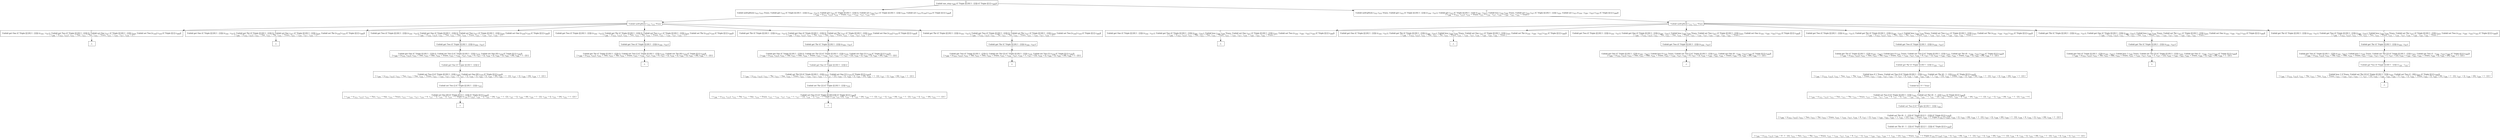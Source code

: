digraph {
    graph [rankdir=TB
          ,bgcolor=transparent];
    node [shape=box
         ,fillcolor=white
         ,style=filled];
    0 [label=<O <BR/> Unfold one_step v<SUB>268</SUB> (C Triple [[] [0] 1 : [2]]) (C Triple [[] [] v<SUB>309</SUB>])>];
    1 [label=<C <BR/> Unfold notEqStick v<SUB>312</SUB> v<SUB>313</SUB> Trueo, Unfold get v<SUB>312</SUB> (C Triple [[] [0] 1 : [2]]) (v<SUB>316</SUB> : v<SUB>317</SUB>), Unfold get v<SUB>313</SUB> (C Triple [[] [0] 1 : [2]]) [], Unfold set v<SUB>312</SUB> v<SUB>317</SUB> (C Triple [[] [0] 1 : [2]]) v<SUB>319</SUB>, Unfold set v<SUB>313</SUB> [v<SUB>316</SUB>] v<SUB>319</SUB> (C Triple [[] [] v<SUB>309</SUB>]) <BR/>  [ v<SUB>268</SUB> &rarr; (v<SUB>312</SUB>, v<SUB>313</SUB>), v<SUB>314</SUB> &rarr; Trueo, v<SUB>315</SUB> &rarr; v<SUB>316</SUB> : v<SUB>317</SUB>, v<SUB>318</SUB> &rarr; [] ] >];
    2 [label=<C <BR/> Unfold notEqStick v<SUB>312</SUB> v<SUB>313</SUB> Trueo, Unfold get v<SUB>312</SUB> (C Triple [[] [0] 1 : [2]]) (v<SUB>316</SUB> : v<SUB>317</SUB>), Unfold get v<SUB>313</SUB> (C Triple [[] [0] 1 : [2]]) (v<SUB>320</SUB> : v<SUB>321</SUB>), Unfold less v<SUB>316</SUB> v<SUB>320</SUB> Trueo, Unfold set v<SUB>312</SUB> v<SUB>317</SUB> (C Triple [[] [0] 1 : [2]]) v<SUB>323</SUB>, Unfold set v<SUB>313</SUB> (v<SUB>316</SUB> : v<SUB>320</SUB> : v<SUB>321</SUB>) v<SUB>323</SUB> (C Triple [[] [] v<SUB>309</SUB>]) <BR/>  [ v<SUB>268</SUB> &rarr; (v<SUB>312</SUB>, v<SUB>313</SUB>), v<SUB>314</SUB> &rarr; Trueo, v<SUB>315</SUB> &rarr; v<SUB>316</SUB> : v<SUB>317</SUB>, v<SUB>318</SUB> &rarr; v<SUB>320</SUB> : v<SUB>321</SUB>, v<SUB>322</SUB> &rarr; Trueo ] >];
    3 [label=<O <BR/> Unfold notEqStick v<SUB>312</SUB> v<SUB>313</SUB> Trueo>];
    4 [label=<C <BR/> Unfold get One (C Triple [[] [0] 1 : [2]]) (v<SUB>316</SUB> : v<SUB>317</SUB>), Unfold get Two (C Triple [[] [0] 1 : [2]]) [], Unfold set One v<SUB>317</SUB> (C Triple [[] [0] 1 : [2]]) v<SUB>319</SUB>, Unfold set Two [v<SUB>316</SUB>] v<SUB>319</SUB> (C Triple [[] [] v<SUB>309</SUB>]) <BR/>  [ v<SUB>268</SUB> &rarr; (v<SUB>312</SUB>, v<SUB>313</SUB>), v<SUB>312</SUB> &rarr; One, v<SUB>313</SUB> &rarr; Two, v<SUB>314</SUB> &rarr; Trueo, v<SUB>315</SUB> &rarr; v<SUB>316</SUB> : v<SUB>317</SUB>, v<SUB>318</SUB> &rarr; [] ] >];
    5 [label=<C <BR/> Unfold get One (C Triple [[] [0] 1 : [2]]) (v<SUB>316</SUB> : v<SUB>317</SUB>), Unfold get Thr (C Triple [[] [0] 1 : [2]]) [], Unfold set One v<SUB>317</SUB> (C Triple [[] [0] 1 : [2]]) v<SUB>319</SUB>, Unfold set Thr [v<SUB>316</SUB>] v<SUB>319</SUB> (C Triple [[] [] v<SUB>309</SUB>]) <BR/>  [ v<SUB>268</SUB> &rarr; (v<SUB>312</SUB>, v<SUB>313</SUB>), v<SUB>312</SUB> &rarr; One, v<SUB>313</SUB> &rarr; Thr, v<SUB>314</SUB> &rarr; Trueo, v<SUB>315</SUB> &rarr; v<SUB>316</SUB> : v<SUB>317</SUB>, v<SUB>318</SUB> &rarr; [] ] >];
    6 [label=<C <BR/> Unfold get Two (C Triple [[] [0] 1 : [2]]) (v<SUB>316</SUB> : v<SUB>317</SUB>), Unfold get One (C Triple [[] [0] 1 : [2]]) [], Unfold set Two v<SUB>317</SUB> (C Triple [[] [0] 1 : [2]]) v<SUB>319</SUB>, Unfold set One [v<SUB>316</SUB>] v<SUB>319</SUB> (C Triple [[] [] v<SUB>309</SUB>]) <BR/>  [ v<SUB>268</SUB> &rarr; (v<SUB>312</SUB>, v<SUB>313</SUB>), v<SUB>312</SUB> &rarr; Two, v<SUB>313</SUB> &rarr; One, v<SUB>314</SUB> &rarr; Trueo, v<SUB>315</SUB> &rarr; v<SUB>316</SUB> : v<SUB>317</SUB>, v<SUB>318</SUB> &rarr; [] ] >];
    7 [label=<C <BR/> Unfold get Two (C Triple [[] [0] 1 : [2]]) (v<SUB>316</SUB> : v<SUB>317</SUB>), Unfold get Thr (C Triple [[] [0] 1 : [2]]) [], Unfold set Two v<SUB>317</SUB> (C Triple [[] [0] 1 : [2]]) v<SUB>319</SUB>, Unfold set Thr [v<SUB>316</SUB>] v<SUB>319</SUB> (C Triple [[] [] v<SUB>309</SUB>]) <BR/>  [ v<SUB>268</SUB> &rarr; (v<SUB>312</SUB>, v<SUB>313</SUB>), v<SUB>312</SUB> &rarr; Two, v<SUB>313</SUB> &rarr; Thr, v<SUB>314</SUB> &rarr; Trueo, v<SUB>315</SUB> &rarr; v<SUB>316</SUB> : v<SUB>317</SUB>, v<SUB>318</SUB> &rarr; [] ] >];
    8 [label=<C <BR/> Unfold get Thr (C Triple [[] [0] 1 : [2]]) (v<SUB>316</SUB> : v<SUB>317</SUB>), Unfold get One (C Triple [[] [0] 1 : [2]]) [], Unfold set Thr v<SUB>317</SUB> (C Triple [[] [0] 1 : [2]]) v<SUB>319</SUB>, Unfold set One [v<SUB>316</SUB>] v<SUB>319</SUB> (C Triple [[] [] v<SUB>309</SUB>]) <BR/>  [ v<SUB>268</SUB> &rarr; (v<SUB>312</SUB>, v<SUB>313</SUB>), v<SUB>312</SUB> &rarr; Thr, v<SUB>313</SUB> &rarr; One, v<SUB>314</SUB> &rarr; Trueo, v<SUB>315</SUB> &rarr; v<SUB>316</SUB> : v<SUB>317</SUB>, v<SUB>318</SUB> &rarr; [] ] >];
    9 [label=<C <BR/> Unfold get Thr (C Triple [[] [0] 1 : [2]]) (v<SUB>316</SUB> : v<SUB>317</SUB>), Unfold get Two (C Triple [[] [0] 1 : [2]]) [], Unfold set Thr v<SUB>317</SUB> (C Triple [[] [0] 1 : [2]]) v<SUB>319</SUB>, Unfold set Two [v<SUB>316</SUB>] v<SUB>319</SUB> (C Triple [[] [] v<SUB>309</SUB>]) <BR/>  [ v<SUB>268</SUB> &rarr; (v<SUB>312</SUB>, v<SUB>313</SUB>), v<SUB>312</SUB> &rarr; Thr, v<SUB>313</SUB> &rarr; Two, v<SUB>314</SUB> &rarr; Trueo, v<SUB>315</SUB> &rarr; v<SUB>316</SUB> : v<SUB>317</SUB>, v<SUB>318</SUB> &rarr; [] ] >];
    10 [label=<_|_>];
    11 [label=<_|_>];
    12 [label=<O <BR/> Unfold get Two (C Triple [[] [0] 1 : [2]]) (v<SUB>316</SUB> : v<SUB>317</SUB>)>];
    13 [label=<C <BR/> Unfold get One (C Triple [[] [0] 1 : [2]]) [], Unfold set Two [] (C Triple [[] [0] 1 : [2]]) v<SUB>319</SUB>, Unfold set One [0] v<SUB>319</SUB> (C Triple [[] [] v<SUB>309</SUB>]) <BR/>  [ v<SUB>268</SUB> &rarr; (v<SUB>312</SUB>, v<SUB>313</SUB>), v<SUB>312</SUB> &rarr; Two, v<SUB>313</SUB> &rarr; One, v<SUB>314</SUB> &rarr; Trueo, v<SUB>315</SUB> &rarr; v<SUB>316</SUB> : v<SUB>317</SUB>, v<SUB>316</SUB> &rarr; 0, v<SUB>317</SUB> &rarr; [], v<SUB>318</SUB> &rarr; [], v<SUB>324</SUB> &rarr; [], v<SUB>325</SUB> &rarr; [0], v<SUB>326</SUB> &rarr; 1 : [2] ] >];
    14 [label=<O <BR/> Unfold get One (C Triple [[] [0] 1 : [2]]) []>];
    15 [label=<C <BR/> Unfold set Two [] (C Triple [[] [0] 1 : [2]]) v<SUB>319</SUB>, Unfold set One [0] v<SUB>319</SUB> (C Triple [[] [] v<SUB>309</SUB>]) <BR/>  [ v<SUB>268</SUB> &rarr; (v<SUB>312</SUB>, v<SUB>313</SUB>), v<SUB>312</SUB> &rarr; Two, v<SUB>313</SUB> &rarr; One, v<SUB>314</SUB> &rarr; Trueo, v<SUB>315</SUB> &rarr; v<SUB>316</SUB> : v<SUB>317</SUB>, v<SUB>316</SUB> &rarr; 0, v<SUB>317</SUB> &rarr; [], v<SUB>318</SUB> &rarr; [], v<SUB>324</SUB> &rarr; [], v<SUB>325</SUB> &rarr; [0], v<SUB>326</SUB> &rarr; 1 : [2], v<SUB>327</SUB> &rarr; [], v<SUB>328</SUB> &rarr; [0], v<SUB>329</SUB> &rarr; 1 : [2] ] >];
    16 [label=<O <BR/> Unfold set Two [] (C Triple [[] [0] 1 : [2]]) v<SUB>319</SUB>>];
    17 [label=<C <BR/> Unfold set One [0] (C Triple [[] [] 1 : [2]]) (C Triple [[] [] v<SUB>309</SUB>]) <BR/>  [ v<SUB>268</SUB> &rarr; (v<SUB>312</SUB>, v<SUB>313</SUB>), v<SUB>312</SUB> &rarr; Two, v<SUB>313</SUB> &rarr; One, v<SUB>314</SUB> &rarr; Trueo, v<SUB>315</SUB> &rarr; v<SUB>316</SUB> : v<SUB>317</SUB>, v<SUB>316</SUB> &rarr; 0, v<SUB>317</SUB> &rarr; [], v<SUB>318</SUB> &rarr; [], v<SUB>319</SUB> &rarr; C Triple [v<SUB>330</SUB> [] v<SUB>332</SUB>], v<SUB>324</SUB> &rarr; [], v<SUB>325</SUB> &rarr; [0], v<SUB>326</SUB> &rarr; 1 : [2], v<SUB>327</SUB> &rarr; [], v<SUB>328</SUB> &rarr; [0], v<SUB>329</SUB> &rarr; 1 : [2], v<SUB>330</SUB> &rarr; [], v<SUB>331</SUB> &rarr; [0], v<SUB>332</SUB> &rarr; 1 : [2] ] >];
    18 [label=<_|_>];
    19 [label=<O <BR/> Unfold get Two (C Triple [[] [0] 1 : [2]]) (v<SUB>316</SUB> : v<SUB>317</SUB>)>];
    20 [label=<C <BR/> Unfold get Thr (C Triple [[] [0] 1 : [2]]) [], Unfold set Two [] (C Triple [[] [0] 1 : [2]]) v<SUB>319</SUB>, Unfold set Thr [0] v<SUB>319</SUB> (C Triple [[] [] v<SUB>309</SUB>]) <BR/>  [ v<SUB>268</SUB> &rarr; (v<SUB>312</SUB>, v<SUB>313</SUB>), v<SUB>312</SUB> &rarr; Two, v<SUB>313</SUB> &rarr; Thr, v<SUB>314</SUB> &rarr; Trueo, v<SUB>315</SUB> &rarr; v<SUB>316</SUB> : v<SUB>317</SUB>, v<SUB>316</SUB> &rarr; 0, v<SUB>317</SUB> &rarr; [], v<SUB>318</SUB> &rarr; [], v<SUB>324</SUB> &rarr; [], v<SUB>325</SUB> &rarr; [0], v<SUB>326</SUB> &rarr; 1 : [2] ] >];
    21 [label=<_|_>];
    22 [label=<O <BR/> Unfold get Thr (C Triple [[] [0] 1 : [2]]) (v<SUB>316</SUB> : v<SUB>317</SUB>)>];
    23 [label=<C <BR/> Unfold get One (C Triple [[] [0] 1 : [2]]) [], Unfold set Thr [2] (C Triple [[] [0] 1 : [2]]) v<SUB>319</SUB>, Unfold set One [1] v<SUB>319</SUB> (C Triple [[] [] v<SUB>309</SUB>]) <BR/>  [ v<SUB>268</SUB> &rarr; (v<SUB>312</SUB>, v<SUB>313</SUB>), v<SUB>312</SUB> &rarr; Thr, v<SUB>313</SUB> &rarr; One, v<SUB>314</SUB> &rarr; Trueo, v<SUB>315</SUB> &rarr; v<SUB>316</SUB> : v<SUB>317</SUB>, v<SUB>316</SUB> &rarr; 1, v<SUB>317</SUB> &rarr; [2], v<SUB>318</SUB> &rarr; [], v<SUB>324</SUB> &rarr; [], v<SUB>325</SUB> &rarr; [0], v<SUB>326</SUB> &rarr; 1 : [2] ] >];
    24 [label=<O <BR/> Unfold get One (C Triple [[] [0] 1 : [2]]) []>];
    25 [label=<C <BR/> Unfold set Thr [2] (C Triple [[] [0] 1 : [2]]) v<SUB>319</SUB>, Unfold set One [1] v<SUB>319</SUB> (C Triple [[] [] v<SUB>309</SUB>]) <BR/>  [ v<SUB>268</SUB> &rarr; (v<SUB>312</SUB>, v<SUB>313</SUB>), v<SUB>312</SUB> &rarr; Thr, v<SUB>313</SUB> &rarr; One, v<SUB>314</SUB> &rarr; Trueo, v<SUB>315</SUB> &rarr; v<SUB>316</SUB> : v<SUB>317</SUB>, v<SUB>316</SUB> &rarr; 1, v<SUB>317</SUB> &rarr; [2], v<SUB>318</SUB> &rarr; [], v<SUB>324</SUB> &rarr; [], v<SUB>325</SUB> &rarr; [0], v<SUB>326</SUB> &rarr; 1 : [2], v<SUB>327</SUB> &rarr; [], v<SUB>328</SUB> &rarr; [0], v<SUB>329</SUB> &rarr; 1 : [2] ] >];
    26 [label=<O <BR/> Unfold set Thr [2] (C Triple [[] [0] 1 : [2]]) v<SUB>319</SUB>>];
    27 [label=<C <BR/> Unfold set One [1] (C Triple [[] [0] [2]]) (C Triple [[] [] v<SUB>309</SUB>]) <BR/>  [ v<SUB>268</SUB> &rarr; (v<SUB>312</SUB>, v<SUB>313</SUB>), v<SUB>312</SUB> &rarr; Thr, v<SUB>313</SUB> &rarr; One, v<SUB>314</SUB> &rarr; Trueo, v<SUB>315</SUB> &rarr; v<SUB>316</SUB> : v<SUB>317</SUB>, v<SUB>316</SUB> &rarr; 1, v<SUB>317</SUB> &rarr; [2], v<SUB>318</SUB> &rarr; [], v<SUB>319</SUB> &rarr; C Triple [v<SUB>330</SUB> v<SUB>331</SUB> [2]], v<SUB>324</SUB> &rarr; [], v<SUB>325</SUB> &rarr; [0], v<SUB>326</SUB> &rarr; 1 : [2], v<SUB>327</SUB> &rarr; [], v<SUB>328</SUB> &rarr; [0], v<SUB>329</SUB> &rarr; 1 : [2], v<SUB>330</SUB> &rarr; [], v<SUB>331</SUB> &rarr; [0], v<SUB>332</SUB> &rarr; 1 : [2] ] >];
    28 [label=<_|_>];
    29 [label=<O <BR/> Unfold get Thr (C Triple [[] [0] 1 : [2]]) (v<SUB>316</SUB> : v<SUB>317</SUB>)>];
    30 [label=<C <BR/> Unfold get Two (C Triple [[] [0] 1 : [2]]) [], Unfold set Thr [2] (C Triple [[] [0] 1 : [2]]) v<SUB>319</SUB>, Unfold set Two [1] v<SUB>319</SUB> (C Triple [[] [] v<SUB>309</SUB>]) <BR/>  [ v<SUB>268</SUB> &rarr; (v<SUB>312</SUB>, v<SUB>313</SUB>), v<SUB>312</SUB> &rarr; Thr, v<SUB>313</SUB> &rarr; Two, v<SUB>314</SUB> &rarr; Trueo, v<SUB>315</SUB> &rarr; v<SUB>316</SUB> : v<SUB>317</SUB>, v<SUB>316</SUB> &rarr; 1, v<SUB>317</SUB> &rarr; [2], v<SUB>318</SUB> &rarr; [], v<SUB>324</SUB> &rarr; [], v<SUB>325</SUB> &rarr; [0], v<SUB>326</SUB> &rarr; 1 : [2] ] >];
    31 [label=<_|_>];
    32 [label=<O <BR/> Unfold notEqStick v<SUB>312</SUB> v<SUB>313</SUB> Trueo>];
    33 [label=<C <BR/> Unfold get One (C Triple [[] [0] 1 : [2]]) (v<SUB>316</SUB> : v<SUB>317</SUB>), Unfold get Two (C Triple [[] [0] 1 : [2]]) (v<SUB>320</SUB> : v<SUB>321</SUB>), Unfold less v<SUB>316</SUB> v<SUB>320</SUB> Trueo, Unfold set One v<SUB>317</SUB> (C Triple [[] [0] 1 : [2]]) v<SUB>323</SUB>, Unfold set Two (v<SUB>316</SUB> : v<SUB>320</SUB> : v<SUB>321</SUB>) v<SUB>323</SUB> (C Triple [[] [] v<SUB>309</SUB>]) <BR/>  [ v<SUB>268</SUB> &rarr; (v<SUB>312</SUB>, v<SUB>313</SUB>), v<SUB>312</SUB> &rarr; One, v<SUB>313</SUB> &rarr; Two, v<SUB>314</SUB> &rarr; Trueo, v<SUB>315</SUB> &rarr; v<SUB>316</SUB> : v<SUB>317</SUB>, v<SUB>318</SUB> &rarr; v<SUB>320</SUB> : v<SUB>321</SUB>, v<SUB>322</SUB> &rarr; Trueo ] >];
    34 [label=<C <BR/> Unfold get One (C Triple [[] [0] 1 : [2]]) (v<SUB>316</SUB> : v<SUB>317</SUB>), Unfold get Thr (C Triple [[] [0] 1 : [2]]) (v<SUB>320</SUB> : v<SUB>321</SUB>), Unfold less v<SUB>316</SUB> v<SUB>320</SUB> Trueo, Unfold set One v<SUB>317</SUB> (C Triple [[] [0] 1 : [2]]) v<SUB>323</SUB>, Unfold set Thr (v<SUB>316</SUB> : v<SUB>320</SUB> : v<SUB>321</SUB>) v<SUB>323</SUB> (C Triple [[] [] v<SUB>309</SUB>]) <BR/>  [ v<SUB>268</SUB> &rarr; (v<SUB>312</SUB>, v<SUB>313</SUB>), v<SUB>312</SUB> &rarr; One, v<SUB>313</SUB> &rarr; Thr, v<SUB>314</SUB> &rarr; Trueo, v<SUB>315</SUB> &rarr; v<SUB>316</SUB> : v<SUB>317</SUB>, v<SUB>318</SUB> &rarr; v<SUB>320</SUB> : v<SUB>321</SUB>, v<SUB>322</SUB> &rarr; Trueo ] >];
    35 [label=<C <BR/> Unfold get Two (C Triple [[] [0] 1 : [2]]) (v<SUB>316</SUB> : v<SUB>317</SUB>), Unfold get One (C Triple [[] [0] 1 : [2]]) (v<SUB>320</SUB> : v<SUB>321</SUB>), Unfold less v<SUB>316</SUB> v<SUB>320</SUB> Trueo, Unfold set Two v<SUB>317</SUB> (C Triple [[] [0] 1 : [2]]) v<SUB>323</SUB>, Unfold set One (v<SUB>316</SUB> : v<SUB>320</SUB> : v<SUB>321</SUB>) v<SUB>323</SUB> (C Triple [[] [] v<SUB>309</SUB>]) <BR/>  [ v<SUB>268</SUB> &rarr; (v<SUB>312</SUB>, v<SUB>313</SUB>), v<SUB>312</SUB> &rarr; Two, v<SUB>313</SUB> &rarr; One, v<SUB>314</SUB> &rarr; Trueo, v<SUB>315</SUB> &rarr; v<SUB>316</SUB> : v<SUB>317</SUB>, v<SUB>318</SUB> &rarr; v<SUB>320</SUB> : v<SUB>321</SUB>, v<SUB>322</SUB> &rarr; Trueo ] >];
    36 [label=<C <BR/> Unfold get Two (C Triple [[] [0] 1 : [2]]) (v<SUB>316</SUB> : v<SUB>317</SUB>), Unfold get Thr (C Triple [[] [0] 1 : [2]]) (v<SUB>320</SUB> : v<SUB>321</SUB>), Unfold less v<SUB>316</SUB> v<SUB>320</SUB> Trueo, Unfold set Two v<SUB>317</SUB> (C Triple [[] [0] 1 : [2]]) v<SUB>323</SUB>, Unfold set Thr (v<SUB>316</SUB> : v<SUB>320</SUB> : v<SUB>321</SUB>) v<SUB>323</SUB> (C Triple [[] [] v<SUB>309</SUB>]) <BR/>  [ v<SUB>268</SUB> &rarr; (v<SUB>312</SUB>, v<SUB>313</SUB>), v<SUB>312</SUB> &rarr; Two, v<SUB>313</SUB> &rarr; Thr, v<SUB>314</SUB> &rarr; Trueo, v<SUB>315</SUB> &rarr; v<SUB>316</SUB> : v<SUB>317</SUB>, v<SUB>318</SUB> &rarr; v<SUB>320</SUB> : v<SUB>321</SUB>, v<SUB>322</SUB> &rarr; Trueo ] >];
    37 [label=<C <BR/> Unfold get Thr (C Triple [[] [0] 1 : [2]]) (v<SUB>316</SUB> : v<SUB>317</SUB>), Unfold get One (C Triple [[] [0] 1 : [2]]) (v<SUB>320</SUB> : v<SUB>321</SUB>), Unfold less v<SUB>316</SUB> v<SUB>320</SUB> Trueo, Unfold set Thr v<SUB>317</SUB> (C Triple [[] [0] 1 : [2]]) v<SUB>323</SUB>, Unfold set One (v<SUB>316</SUB> : v<SUB>320</SUB> : v<SUB>321</SUB>) v<SUB>323</SUB> (C Triple [[] [] v<SUB>309</SUB>]) <BR/>  [ v<SUB>268</SUB> &rarr; (v<SUB>312</SUB>, v<SUB>313</SUB>), v<SUB>312</SUB> &rarr; Thr, v<SUB>313</SUB> &rarr; One, v<SUB>314</SUB> &rarr; Trueo, v<SUB>315</SUB> &rarr; v<SUB>316</SUB> : v<SUB>317</SUB>, v<SUB>318</SUB> &rarr; v<SUB>320</SUB> : v<SUB>321</SUB>, v<SUB>322</SUB> &rarr; Trueo ] >];
    38 [label=<C <BR/> Unfold get Thr (C Triple [[] [0] 1 : [2]]) (v<SUB>316</SUB> : v<SUB>317</SUB>), Unfold get Two (C Triple [[] [0] 1 : [2]]) (v<SUB>320</SUB> : v<SUB>321</SUB>), Unfold less v<SUB>316</SUB> v<SUB>320</SUB> Trueo, Unfold set Thr v<SUB>317</SUB> (C Triple [[] [0] 1 : [2]]) v<SUB>323</SUB>, Unfold set Two (v<SUB>316</SUB> : v<SUB>320</SUB> : v<SUB>321</SUB>) v<SUB>323</SUB> (C Triple [[] [] v<SUB>309</SUB>]) <BR/>  [ v<SUB>268</SUB> &rarr; (v<SUB>312</SUB>, v<SUB>313</SUB>), v<SUB>312</SUB> &rarr; Thr, v<SUB>313</SUB> &rarr; Two, v<SUB>314</SUB> &rarr; Trueo, v<SUB>315</SUB> &rarr; v<SUB>316</SUB> : v<SUB>317</SUB>, v<SUB>318</SUB> &rarr; v<SUB>320</SUB> : v<SUB>321</SUB>, v<SUB>322</SUB> &rarr; Trueo ] >];
    39 [label=<_|_>];
    40 [label=<_|_>];
    41 [label=<O <BR/> Unfold get Two (C Triple [[] [0] 1 : [2]]) (v<SUB>316</SUB> : v<SUB>317</SUB>)>];
    42 [label=<C <BR/> Unfold get One (C Triple [[] [0] 1 : [2]]) (v<SUB>320</SUB> : v<SUB>321</SUB>), Unfold less 0 v<SUB>320</SUB> Trueo, Unfold set Two [] (C Triple [[] [0] 1 : [2]]) v<SUB>323</SUB>, Unfold set One (0 : v<SUB>320</SUB> : v<SUB>321</SUB>) v<SUB>323</SUB> (C Triple [[] [] v<SUB>309</SUB>]) <BR/>  [ v<SUB>268</SUB> &rarr; (v<SUB>312</SUB>, v<SUB>313</SUB>), v<SUB>312</SUB> &rarr; Two, v<SUB>313</SUB> &rarr; One, v<SUB>314</SUB> &rarr; Trueo, v<SUB>315</SUB> &rarr; v<SUB>316</SUB> : v<SUB>317</SUB>, v<SUB>316</SUB> &rarr; 0, v<SUB>317</SUB> &rarr; [], v<SUB>318</SUB> &rarr; v<SUB>320</SUB> : v<SUB>321</SUB>, v<SUB>322</SUB> &rarr; Trueo, v<SUB>324</SUB> &rarr; [], v<SUB>325</SUB> &rarr; [0], v<SUB>326</SUB> &rarr; 1 : [2] ] >];
    43 [label=<_|_>];
    44 [label=<O <BR/> Unfold get Two (C Triple [[] [0] 1 : [2]]) (v<SUB>316</SUB> : v<SUB>317</SUB>)>];
    45 [label=<C <BR/> Unfold get Thr (C Triple [[] [0] 1 : [2]]) (v<SUB>320</SUB> : v<SUB>321</SUB>), Unfold less 0 v<SUB>320</SUB> Trueo, Unfold set Two [] (C Triple [[] [0] 1 : [2]]) v<SUB>323</SUB>, Unfold set Thr (0 : v<SUB>320</SUB> : v<SUB>321</SUB>) v<SUB>323</SUB> (C Triple [[] [] v<SUB>309</SUB>]) <BR/>  [ v<SUB>268</SUB> &rarr; (v<SUB>312</SUB>, v<SUB>313</SUB>), v<SUB>312</SUB> &rarr; Two, v<SUB>313</SUB> &rarr; Thr, v<SUB>314</SUB> &rarr; Trueo, v<SUB>315</SUB> &rarr; v<SUB>316</SUB> : v<SUB>317</SUB>, v<SUB>316</SUB> &rarr; 0, v<SUB>317</SUB> &rarr; [], v<SUB>318</SUB> &rarr; v<SUB>320</SUB> : v<SUB>321</SUB>, v<SUB>322</SUB> &rarr; Trueo, v<SUB>324</SUB> &rarr; [], v<SUB>325</SUB> &rarr; [0], v<SUB>326</SUB> &rarr; 1 : [2] ] >];
    46 [label=<O <BR/> Unfold get Thr (C Triple [[] [0] 1 : [2]]) (v<SUB>320</SUB> : v<SUB>321</SUB>)>];
    47 [label=<C <BR/> Unfold less 0 1 Trueo, Unfold set Two [] (C Triple [[] [0] 1 : [2]]) v<SUB>323</SUB>, Unfold set Thr (0 : 1 : [2]) v<SUB>323</SUB> (C Triple [[] [] v<SUB>309</SUB>]) <BR/>  [ v<SUB>268</SUB> &rarr; (v<SUB>312</SUB>, v<SUB>313</SUB>), v<SUB>312</SUB> &rarr; Two, v<SUB>313</SUB> &rarr; Thr, v<SUB>314</SUB> &rarr; Trueo, v<SUB>315</SUB> &rarr; v<SUB>316</SUB> : v<SUB>317</SUB>, v<SUB>316</SUB> &rarr; 0, v<SUB>317</SUB> &rarr; [], v<SUB>318</SUB> &rarr; v<SUB>320</SUB> : v<SUB>321</SUB>, v<SUB>320</SUB> &rarr; 1, v<SUB>321</SUB> &rarr; [2], v<SUB>322</SUB> &rarr; Trueo, v<SUB>324</SUB> &rarr; [], v<SUB>325</SUB> &rarr; [0], v<SUB>326</SUB> &rarr; 1 : [2], v<SUB>327</SUB> &rarr; [], v<SUB>328</SUB> &rarr; [0], v<SUB>329</SUB> &rarr; 1 : [2] ] >];
    48 [label=<O <BR/> Unfold less 0 1 Trueo>];
    49 [label=<C <BR/> Unfold set Two [] (C Triple [[] [0] 1 : [2]]) v<SUB>323</SUB>, Unfold set Thr (0 : 1 : [2]) v<SUB>323</SUB> (C Triple [[] [] v<SUB>309</SUB>]) <BR/>  [ v<SUB>268</SUB> &rarr; (v<SUB>312</SUB>, v<SUB>313</SUB>), v<SUB>312</SUB> &rarr; Two, v<SUB>313</SUB> &rarr; Thr, v<SUB>314</SUB> &rarr; Trueo, v<SUB>315</SUB> &rarr; v<SUB>316</SUB> : v<SUB>317</SUB>, v<SUB>316</SUB> &rarr; 0, v<SUB>317</SUB> &rarr; [], v<SUB>318</SUB> &rarr; v<SUB>320</SUB> : v<SUB>321</SUB>, v<SUB>320</SUB> &rarr; 1, v<SUB>321</SUB> &rarr; [2], v<SUB>322</SUB> &rarr; Trueo, v<SUB>324</SUB> &rarr; [], v<SUB>325</SUB> &rarr; [0], v<SUB>326</SUB> &rarr; 1 : [2], v<SUB>327</SUB> &rarr; [], v<SUB>328</SUB> &rarr; [0], v<SUB>329</SUB> &rarr; 1 : [2], v<SUB>330</SUB> &rarr; 0 ] >];
    50 [label=<O <BR/> Unfold set Two [] (C Triple [[] [0] 1 : [2]]) v<SUB>323</SUB>>];
    51 [label=<C <BR/> Unfold set Thr (0 : 1 : [2]) (C Triple [[] [] 1 : [2]]) (C Triple [[] [] v<SUB>309</SUB>]) <BR/>  [ v<SUB>268</SUB> &rarr; (v<SUB>312</SUB>, v<SUB>313</SUB>), v<SUB>312</SUB> &rarr; Two, v<SUB>313</SUB> &rarr; Thr, v<SUB>314</SUB> &rarr; Trueo, v<SUB>315</SUB> &rarr; v<SUB>316</SUB> : v<SUB>317</SUB>, v<SUB>316</SUB> &rarr; 0, v<SUB>317</SUB> &rarr; [], v<SUB>318</SUB> &rarr; v<SUB>320</SUB> : v<SUB>321</SUB>, v<SUB>320</SUB> &rarr; 1, v<SUB>321</SUB> &rarr; [2], v<SUB>322</SUB> &rarr; Trueo, v<SUB>323</SUB> &rarr; C Triple [v<SUB>332</SUB> [] v<SUB>334</SUB>], v<SUB>324</SUB> &rarr; [], v<SUB>325</SUB> &rarr; [0], v<SUB>326</SUB> &rarr; 1 : [2], v<SUB>327</SUB> &rarr; [], v<SUB>328</SUB> &rarr; [0], v<SUB>329</SUB> &rarr; 1 : [2], v<SUB>330</SUB> &rarr; 0, v<SUB>332</SUB> &rarr; [], v<SUB>333</SUB> &rarr; [0], v<SUB>334</SUB> &rarr; 1 : [2] ] >];
    52 [label=<O <BR/> Unfold set Thr (0 : 1 : [2]) (C Triple [[] [] 1 : [2]]) (C Triple [[] [] v<SUB>309</SUB>])>];
    53 [label=<S <BR/>  [ v<SUB>268</SUB> &rarr; (v<SUB>312</SUB>, v<SUB>313</SUB>), v<SUB>309</SUB> &rarr; 0 : 1 : [2], v<SUB>312</SUB> &rarr; Two, v<SUB>313</SUB> &rarr; Thr, v<SUB>314</SUB> &rarr; Trueo, v<SUB>315</SUB> &rarr; v<SUB>316</SUB> : v<SUB>317</SUB>, v<SUB>316</SUB> &rarr; 0, v<SUB>317</SUB> &rarr; [], v<SUB>318</SUB> &rarr; v<SUB>320</SUB> : v<SUB>321</SUB>, v<SUB>320</SUB> &rarr; 1, v<SUB>321</SUB> &rarr; [2], v<SUB>322</SUB> &rarr; Trueo, v<SUB>323</SUB> &rarr; C Triple [v<SUB>332</SUB> [] v<SUB>334</SUB>], v<SUB>324</SUB> &rarr; [], v<SUB>325</SUB> &rarr; [0], v<SUB>326</SUB> &rarr; 1 : [2], v<SUB>327</SUB> &rarr; [], v<SUB>328</SUB> &rarr; [0], v<SUB>329</SUB> &rarr; 1 : [2], v<SUB>330</SUB> &rarr; 0, v<SUB>332</SUB> &rarr; [], v<SUB>333</SUB> &rarr; [0], v<SUB>334</SUB> &rarr; 1 : [2], v<SUB>335</SUB> &rarr; [], v<SUB>336</SUB> &rarr; [], v<SUB>337</SUB> &rarr; 1 : [2] ] >];
    54 [label=<O <BR/> Unfold get Thr (C Triple [[] [0] 1 : [2]]) (v<SUB>316</SUB> : v<SUB>317</SUB>)>];
    55 [label=<C <BR/> Unfold get One (C Triple [[] [0] 1 : [2]]) (v<SUB>320</SUB> : v<SUB>321</SUB>), Unfold less 1 v<SUB>320</SUB> Trueo, Unfold set Thr [2] (C Triple [[] [0] 1 : [2]]) v<SUB>323</SUB>, Unfold set One (1 : v<SUB>320</SUB> : v<SUB>321</SUB>) v<SUB>323</SUB> (C Triple [[] [] v<SUB>309</SUB>]) <BR/>  [ v<SUB>268</SUB> &rarr; (v<SUB>312</SUB>, v<SUB>313</SUB>), v<SUB>312</SUB> &rarr; Thr, v<SUB>313</SUB> &rarr; One, v<SUB>314</SUB> &rarr; Trueo, v<SUB>315</SUB> &rarr; v<SUB>316</SUB> : v<SUB>317</SUB>, v<SUB>316</SUB> &rarr; 1, v<SUB>317</SUB> &rarr; [2], v<SUB>318</SUB> &rarr; v<SUB>320</SUB> : v<SUB>321</SUB>, v<SUB>322</SUB> &rarr; Trueo, v<SUB>324</SUB> &rarr; [], v<SUB>325</SUB> &rarr; [0], v<SUB>326</SUB> &rarr; 1 : [2] ] >];
    56 [label=<_|_>];
    57 [label=<O <BR/> Unfold get Thr (C Triple [[] [0] 1 : [2]]) (v<SUB>316</SUB> : v<SUB>317</SUB>)>];
    58 [label=<C <BR/> Unfold get Two (C Triple [[] [0] 1 : [2]]) (v<SUB>320</SUB> : v<SUB>321</SUB>), Unfold less 1 v<SUB>320</SUB> Trueo, Unfold set Thr [2] (C Triple [[] [0] 1 : [2]]) v<SUB>323</SUB>, Unfold set Two (1 : v<SUB>320</SUB> : v<SUB>321</SUB>) v<SUB>323</SUB> (C Triple [[] [] v<SUB>309</SUB>]) <BR/>  [ v<SUB>268</SUB> &rarr; (v<SUB>312</SUB>, v<SUB>313</SUB>), v<SUB>312</SUB> &rarr; Thr, v<SUB>313</SUB> &rarr; Two, v<SUB>314</SUB> &rarr; Trueo, v<SUB>315</SUB> &rarr; v<SUB>316</SUB> : v<SUB>317</SUB>, v<SUB>316</SUB> &rarr; 1, v<SUB>317</SUB> &rarr; [2], v<SUB>318</SUB> &rarr; v<SUB>320</SUB> : v<SUB>321</SUB>, v<SUB>322</SUB> &rarr; Trueo, v<SUB>324</SUB> &rarr; [], v<SUB>325</SUB> &rarr; [0], v<SUB>326</SUB> &rarr; 1 : [2] ] >];
    59 [label=<O <BR/> Unfold get Two (C Triple [[] [0] 1 : [2]]) (v<SUB>320</SUB> : v<SUB>321</SUB>)>];
    60 [label=<C <BR/> Unfold less 1 0 Trueo, Unfold set Thr [2] (C Triple [[] [0] 1 : [2]]) v<SUB>323</SUB>, Unfold set Two (1 : [0]) v<SUB>323</SUB> (C Triple [[] [] v<SUB>309</SUB>]) <BR/>  [ v<SUB>268</SUB> &rarr; (v<SUB>312</SUB>, v<SUB>313</SUB>), v<SUB>312</SUB> &rarr; Thr, v<SUB>313</SUB> &rarr; Two, v<SUB>314</SUB> &rarr; Trueo, v<SUB>315</SUB> &rarr; v<SUB>316</SUB> : v<SUB>317</SUB>, v<SUB>316</SUB> &rarr; 1, v<SUB>317</SUB> &rarr; [2], v<SUB>318</SUB> &rarr; v<SUB>320</SUB> : v<SUB>321</SUB>, v<SUB>320</SUB> &rarr; 0, v<SUB>321</SUB> &rarr; [], v<SUB>322</SUB> &rarr; Trueo, v<SUB>324</SUB> &rarr; [], v<SUB>325</SUB> &rarr; [0], v<SUB>326</SUB> &rarr; 1 : [2], v<SUB>327</SUB> &rarr; [], v<SUB>328</SUB> &rarr; [0], v<SUB>329</SUB> &rarr; 1 : [2] ] >];
    61 [label=<_|_>];
    0 -> 1 [label=""];
    0 -> 2 [label=""];
    1 -> 3 [label=""];
    2 -> 32 [label=""];
    3 -> 4 [label=""];
    3 -> 5 [label=""];
    3 -> 6 [label=""];
    3 -> 7 [label=""];
    3 -> 8 [label=""];
    3 -> 9 [label=""];
    4 -> 10 [label=""];
    5 -> 11 [label=""];
    6 -> 12 [label=""];
    7 -> 19 [label=""];
    8 -> 22 [label=""];
    9 -> 29 [label=""];
    12 -> 13 [label=""];
    13 -> 14 [label=""];
    14 -> 15 [label=""];
    15 -> 16 [label=""];
    16 -> 17 [label=""];
    17 -> 18 [label=""];
    19 -> 20 [label=""];
    20 -> 21 [label=""];
    22 -> 23 [label=""];
    23 -> 24 [label=""];
    24 -> 25 [label=""];
    25 -> 26 [label=""];
    26 -> 27 [label=""];
    27 -> 28 [label=""];
    29 -> 30 [label=""];
    30 -> 31 [label=""];
    32 -> 33 [label=""];
    32 -> 34 [label=""];
    32 -> 35 [label=""];
    32 -> 36 [label=""];
    32 -> 37 [label=""];
    32 -> 38 [label=""];
    33 -> 39 [label=""];
    34 -> 40 [label=""];
    35 -> 41 [label=""];
    36 -> 44 [label=""];
    37 -> 54 [label=""];
    38 -> 57 [label=""];
    41 -> 42 [label=""];
    42 -> 43 [label=""];
    44 -> 45 [label=""];
    45 -> 46 [label=""];
    46 -> 47 [label=""];
    47 -> 48 [label=""];
    48 -> 49 [label=""];
    49 -> 50 [label=""];
    50 -> 51 [label=""];
    51 -> 52 [label=""];
    52 -> 53 [label=""];
    54 -> 55 [label=""];
    55 -> 56 [label=""];
    57 -> 58 [label=""];
    58 -> 59 [label=""];
    59 -> 60 [label=""];
    60 -> 61 [label=""];
}